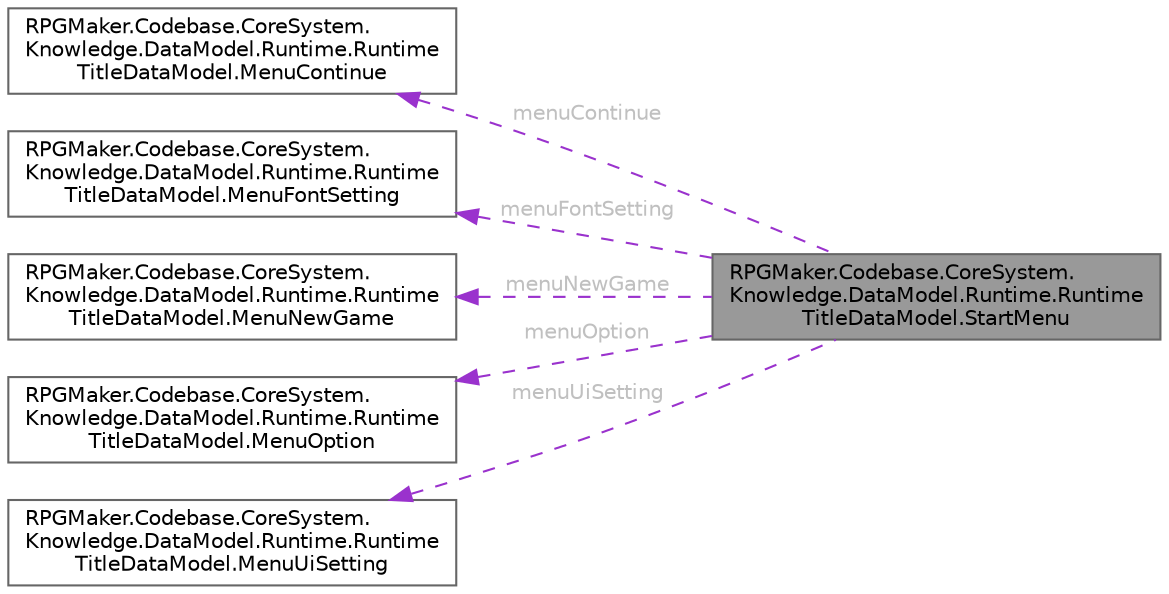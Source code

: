 digraph "RPGMaker.Codebase.CoreSystem.Knowledge.DataModel.Runtime.RuntimeTitleDataModel.StartMenu"
{
 // LATEX_PDF_SIZE
  bgcolor="transparent";
  edge [fontname=Helvetica,fontsize=10,labelfontname=Helvetica,labelfontsize=10];
  node [fontname=Helvetica,fontsize=10,shape=box,height=0.2,width=0.4];
  rankdir="LR";
  Node1 [id="Node000001",label="RPGMaker.Codebase.CoreSystem.\lKnowledge.DataModel.Runtime.Runtime\lTitleDataModel.StartMenu",height=0.2,width=0.4,color="gray40", fillcolor="grey60", style="filled", fontcolor="black",tooltip=" "];
  Node2 -> Node1 [id="edge1_Node000001_Node000002",dir="back",color="darkorchid3",style="dashed",tooltip=" ",label=" menuContinue",fontcolor="grey" ];
  Node2 [id="Node000002",label="RPGMaker.Codebase.CoreSystem.\lKnowledge.DataModel.Runtime.Runtime\lTitleDataModel.MenuContinue",height=0.2,width=0.4,color="gray40", fillcolor="white", style="filled",URL="$d4/d89/class_r_p_g_maker_1_1_codebase_1_1_core_system_1_1_knowledge_1_1_data_model_1_1_runtime_1_1_runt6c8bbaa07c259f032f4ea0851165732d.html",tooltip=" "];
  Node3 -> Node1 [id="edge2_Node000001_Node000003",dir="back",color="darkorchid3",style="dashed",tooltip=" ",label=" menuFontSetting",fontcolor="grey" ];
  Node3 [id="Node000003",label="RPGMaker.Codebase.CoreSystem.\lKnowledge.DataModel.Runtime.Runtime\lTitleDataModel.MenuFontSetting",height=0.2,width=0.4,color="gray40", fillcolor="white", style="filled",URL="$da/db5/class_r_p_g_maker_1_1_codebase_1_1_core_system_1_1_knowledge_1_1_data_model_1_1_runtime_1_1_runtc7654d416c0fb7d9f7ed4d1d30c3fc87.html",tooltip=" "];
  Node4 -> Node1 [id="edge3_Node000001_Node000004",dir="back",color="darkorchid3",style="dashed",tooltip=" ",label=" menuNewGame",fontcolor="grey" ];
  Node4 [id="Node000004",label="RPGMaker.Codebase.CoreSystem.\lKnowledge.DataModel.Runtime.Runtime\lTitleDataModel.MenuNewGame",height=0.2,width=0.4,color="gray40", fillcolor="white", style="filled",URL="$df/d9f/class_r_p_g_maker_1_1_codebase_1_1_core_system_1_1_knowledge_1_1_data_model_1_1_runtime_1_1_runt1527bdfb364355c6e4901e58d2ae1374.html",tooltip=" "];
  Node5 -> Node1 [id="edge4_Node000001_Node000005",dir="back",color="darkorchid3",style="dashed",tooltip=" ",label=" menuOption",fontcolor="grey" ];
  Node5 [id="Node000005",label="RPGMaker.Codebase.CoreSystem.\lKnowledge.DataModel.Runtime.Runtime\lTitleDataModel.MenuOption",height=0.2,width=0.4,color="gray40", fillcolor="white", style="filled",URL="$df/d5a/class_r_p_g_maker_1_1_codebase_1_1_core_system_1_1_knowledge_1_1_data_model_1_1_runtime_1_1_runtbbae000858cd9b821d4982e1f7725429.html",tooltip=" "];
  Node6 -> Node1 [id="edge5_Node000001_Node000006",dir="back",color="darkorchid3",style="dashed",tooltip=" ",label=" menuUiSetting",fontcolor="grey" ];
  Node6 [id="Node000006",label="RPGMaker.Codebase.CoreSystem.\lKnowledge.DataModel.Runtime.Runtime\lTitleDataModel.MenuUiSetting",height=0.2,width=0.4,color="gray40", fillcolor="white", style="filled",URL="$d9/d31/class_r_p_g_maker_1_1_codebase_1_1_core_system_1_1_knowledge_1_1_data_model_1_1_runtime_1_1_runt285a3468b23204c058583aeb79db46a3.html",tooltip=" "];
}

